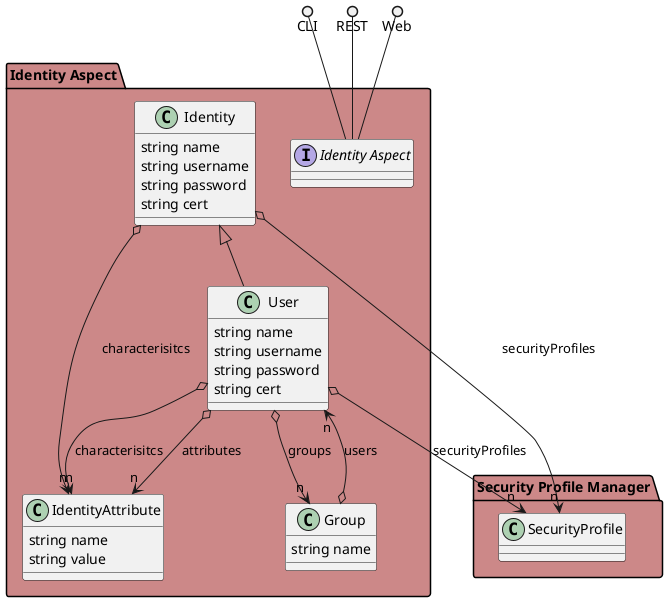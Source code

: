 @startuml


package "Identity Aspect" #cc8888 {
    
        class User {
        }
    
        class IdentityAttribute {
        }
    
        class Group {
        }
    }

package "Security Profile Manager" #cc8888 {
    
        class SecurityProfile {
        }
    }


package "Identity Aspect" #cc8888 {

    interface "Identity Aspect" as i {
    
    }
}

CLI ()-- i
REST ()-- i
Web ()-- i

package "Identity Aspect" #cc8888 {
        class "Group" {
                 string name
                    }
                Group o--> "n" User : users
            
    
    class "Identity" {
                 string name
                 string username
                 string password
                 string cert
                    }
                Identity o--> "n" SecurityProfile : securityProfiles
                        Identity o--> "n" IdentityAttribute : characterisitcs
            
    
    class "IdentityAttribute" {
                 string name
                 string value
                    }
    
    
    class "User" {
                 string name
                 string username
                 string password
                 string cert
                    }
                User o--> "n" Group : groups
                        User o--> "n" IdentityAttribute : attributes
                        User o--> "n" SecurityProfile : securityProfiles
                        User o--> "n" IdentityAttribute : characterisitcs
            
    
        Identity <|-- User
    

}



@enduml
